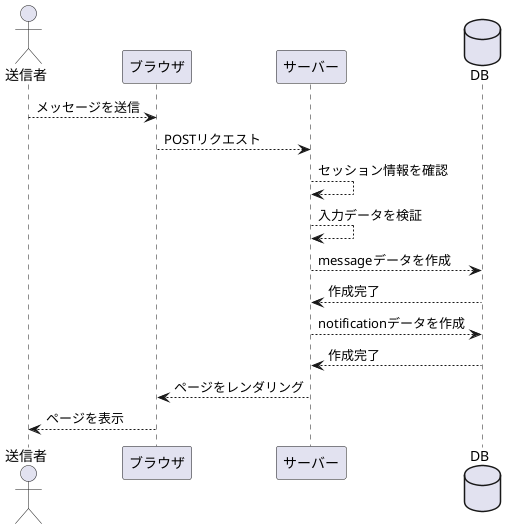 @startuml send_message

actor 送信者 as u
participant ブラウザ as b
participant サーバー as s
database DB as d

u --> b: メッセージを送信
b --> s: POSTリクエスト
s --> s: セッション情報を確認
s --> s: 入力データを検証
s --> d: messageデータを作成
d --> s: 作成完了
s --> d: notificationデータを作成
d --> s: 作成完了
s --> b: ページをレンダリング
b --> u: ページを表示


@enduml